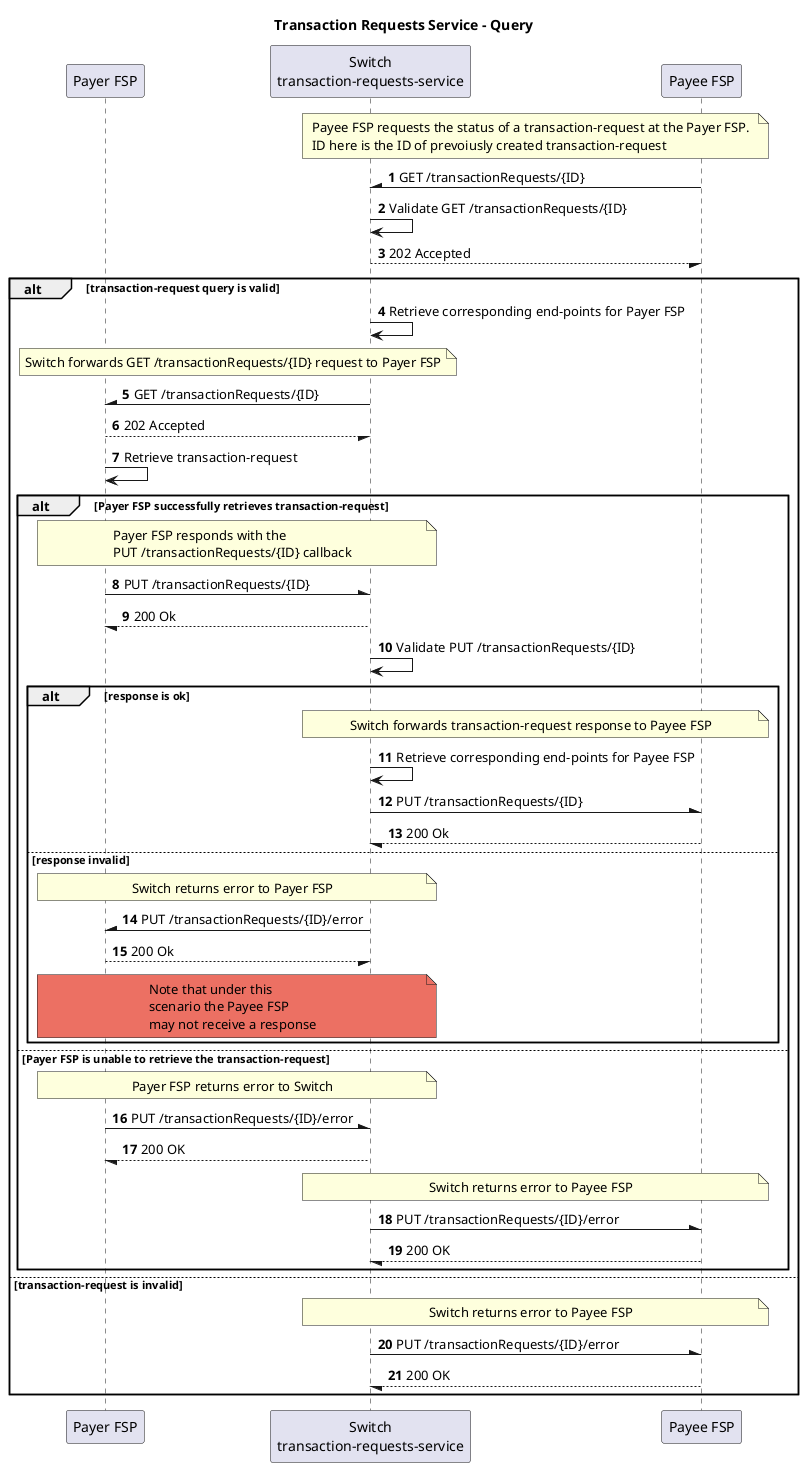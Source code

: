 /'*****
 License
 --------------
 Copyright © 2017 Bill & Melinda Gates Foundation
 The Mojaloop files are made available by the Bill & Melinda Gates Foundation under the Apache License, Version 2.0 (the "License") and you may not use these files except in compliance with the License. You may obtain a copy of the License at
 http://www.apache.org/licenses/LICENSE-2.0
 Unless required by applicable law or agreed to in writing, the Mojaloop files are distributed on an "AS IS" BASIS, WITHOUT WARRANTIES OR CONDITIONS OF ANY KIND, either express or implied. See the License for the specific language governing permissions and limitations under the License.
 Contributors
 --------------
 This is the official list of the Mojaloop project contributors for this file.
 Names of the original copyright holders (individuals or organizations)
 should be listed with a '*' in the first column. People who have
 contributed from an organization can be listed under the organization
 that actually holds the copyright for their contributions (see the
 Gates Foundation organization for an example). Those individuals should have
 their names indented and be marked with a '-'. Email address can be added
 optionally within square brackets <email>.
 * Gates Foundation
 - Name Surname <name.surname@gatesfoundation.com>

 * Sam Kummary <sam@modusbox.com>
 --------------
 ******'/


@startuml
Title Transaction Requests Service - Query
participant "Payer FSP"
participant "Switch\ntransaction-requests-service" as Switch
participant "Payee FSP"

autonumber
note over "Payee FSP", Switch: Payee FSP requests the status of a transaction-request at the Payer FSP.\nID here is the ID of prevoiusly created transaction-request
"Payee FSP" -\ Switch: GET /transactionRequests/{ID}
Switch -> Switch: Validate GET /transactionRequests/{ID}
Switch --/ "Payee FSP": 202 Accepted

alt transaction-request query is valid
    
    Switch -> Switch: Retrieve corresponding end-points for Payer FSP
    note over Switch, "Payer FSP": Switch forwards GET /transactionRequests/{ID} request to Payer FSP
    Switch -\ "Payer FSP": GET /transactionRequests/{ID}
    "Payer FSP" --/ Switch: 202 Accepted
    "Payer FSP" -> "Payer FSP": Retrieve transaction-request
    
    alt Payer FSP successfully retrieves transaction-request
    
        note over "Payer FSP", Switch: Payer FSP responds with the\nPUT /transactionRequests/{ID} callback
        "Payer FSP" -\ Switch: PUT /transactionRequests/{ID}
        Switch --/ "Payer FSP": 200 Ok
        
        Switch -> Switch: Validate PUT /transactionRequests/{ID}
        
        alt response is ok
        
            note over Switch, "Payee FSP": Switch forwards transaction-request response to Payee FSP
            Switch -> Switch: Retrieve corresponding end-points for Payee FSP
            
            Switch -\ "Payee FSP": PUT /transactionRequests/{ID}
            "Payee FSP" --/ Switch: 200 Ok
            
        else response invalid
        
            note over Switch, "Payer FSP": Switch returns error to Payer FSP
        
            Switch -\ "Payer FSP": PUT /transactionRequests/{ID}/error
            "Payer FSP" --/ Switch : 200 Ok
            
            note over Switch, "Payer FSP" #ec7063: Note that under this\nscenario the Payee FSP\nmay not receive a response
        
        end
    else Payer FSP is unable to retrieve the transaction-request
    
        note over "Payer FSP", Switch: Payer FSP returns error to Switch
    
        "Payer FSP" -\ Switch: PUT /transactionRequests/{ID}/error
        Switch --/ "Payer FSP": 200 OK
        
        note over "Payee FSP", Switch: Switch returns error to Payee FSP
        
        Switch -\ "Payee FSP": PUT /transactionRequests/{ID}/error
        "Payee FSP" --/ Switch: 200 OK
    
    end
else transaction-request is invalid
    note over "Payee FSP", Switch: Switch returns error to Payee FSP
    Switch -\ "Payee FSP": PUT /transactionRequests/{ID}/error
    "Payee FSP" --/ Switch: 200 OK
end
@enduml
